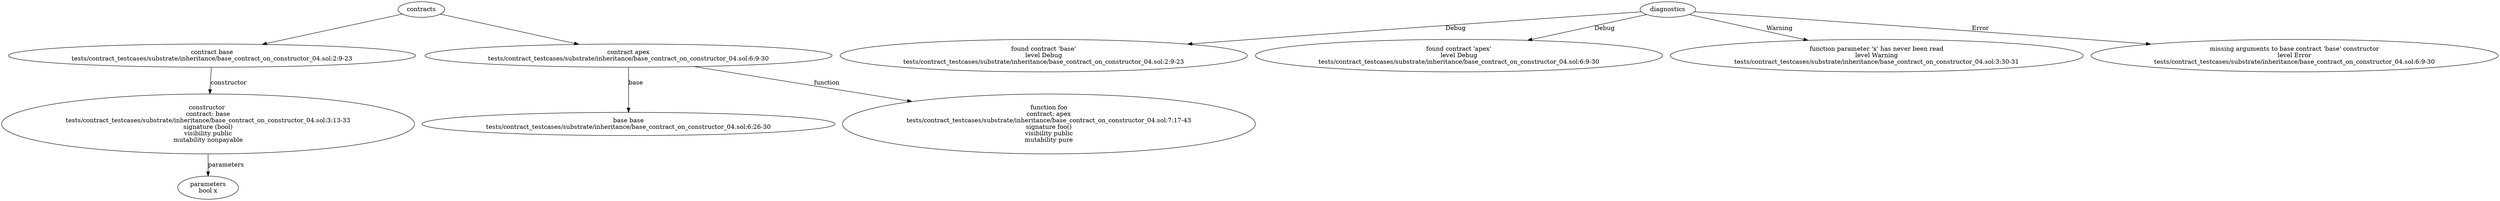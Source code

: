 strict digraph "tests/contract_testcases/substrate/inheritance/base_contract_on_constructor_04.sol" {
	contract [label="contract base\ntests/contract_testcases/substrate/inheritance/base_contract_on_constructor_04.sol:2:9-23"]
	node_2 [label="constructor \ncontract: base\ntests/contract_testcases/substrate/inheritance/base_contract_on_constructor_04.sol:3:13-33\nsignature (bool)\nvisibility public\nmutability nonpayable"]
	parameters [label="parameters\nbool x"]
	contract_4 [label="contract apex\ntests/contract_testcases/substrate/inheritance/base_contract_on_constructor_04.sol:6:9-30"]
	base [label="base base\ntests/contract_testcases/substrate/inheritance/base_contract_on_constructor_04.sol:6:26-30"]
	foo [label="function foo\ncontract: apex\ntests/contract_testcases/substrate/inheritance/base_contract_on_constructor_04.sol:7:17-43\nsignature foo()\nvisibility public\nmutability pure"]
	diagnostic [label="found contract 'base'\nlevel Debug\ntests/contract_testcases/substrate/inheritance/base_contract_on_constructor_04.sol:2:9-23"]
	diagnostic_9 [label="found contract 'apex'\nlevel Debug\ntests/contract_testcases/substrate/inheritance/base_contract_on_constructor_04.sol:6:9-30"]
	diagnostic_10 [label="function parameter 'x' has never been read\nlevel Warning\ntests/contract_testcases/substrate/inheritance/base_contract_on_constructor_04.sol:3:30-31"]
	diagnostic_11 [label="missing arguments to base contract 'base' constructor\nlevel Error\ntests/contract_testcases/substrate/inheritance/base_contract_on_constructor_04.sol:6:9-30"]
	contracts -> contract
	contract -> node_2 [label="constructor"]
	node_2 -> parameters [label="parameters"]
	contracts -> contract_4
	contract_4 -> base [label="base"]
	contract_4 -> foo [label="function"]
	diagnostics -> diagnostic [label="Debug"]
	diagnostics -> diagnostic_9 [label="Debug"]
	diagnostics -> diagnostic_10 [label="Warning"]
	diagnostics -> diagnostic_11 [label="Error"]
}
